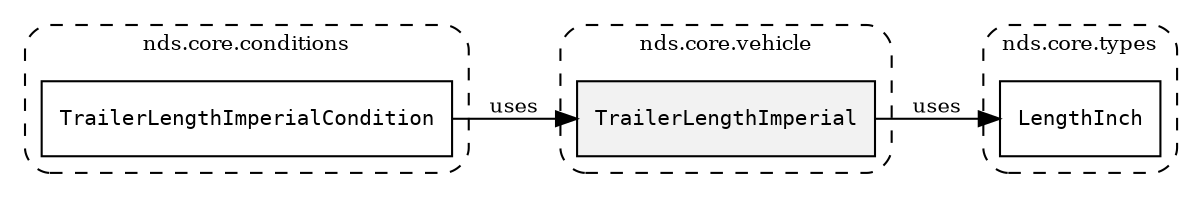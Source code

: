/**
 * This dot file creates symbol collaboration diagram for TrailerLengthImperial.
 */
digraph ZSERIO
{
    node [shape=box, fontsize=10];
    rankdir="LR";
    fontsize=10;
    tooltip="TrailerLengthImperial collaboration diagram";

    subgraph "cluster_nds.core.vehicle"
    {
        style="dashed, rounded";
        label="nds.core.vehicle";
        tooltip="Package nds.core.vehicle";
        href="../../../content/packages/nds.core.vehicle.html#Package-nds-core-vehicle";
        target="_parent";

        "TrailerLengthImperial" [style="filled", fillcolor="#0000000D", target="_parent", label=<<font face="monospace"><table align="center" border="0" cellspacing="0" cellpadding="0"><tr><td href="../../../content/packages/nds.core.vehicle.html#Subtype-TrailerLengthImperial" title="Subtype defined in nds.core.vehicle">TrailerLengthImperial</td></tr></table></font>>];
    }

    subgraph "cluster_nds.core.types"
    {
        style="dashed, rounded";
        label="nds.core.types";
        tooltip="Package nds.core.types";
        href="../../../content/packages/nds.core.types.html#Package-nds-core-types";
        target="_parent";

        "LengthInch" [target="_parent", label=<<font face="monospace"><table align="center" border="0" cellspacing="0" cellpadding="0"><tr><td href="../../../content/packages/nds.core.types.html#Subtype-LengthInch" title="Subtype defined in nds.core.types">LengthInch</td></tr></table></font>>];
    }

    subgraph "cluster_nds.core.conditions"
    {
        style="dashed, rounded";
        label="nds.core.conditions";
        tooltip="Package nds.core.conditions";
        href="../../../content/packages/nds.core.conditions.html#Package-nds-core-conditions";
        target="_parent";

        "TrailerLengthImperialCondition" [target="_parent", label=<<font face="monospace"><table align="center" border="0" cellspacing="0" cellpadding="0"><tr><td href="../../../content/packages/nds.core.conditions.html#Structure-TrailerLengthImperialCondition" title="Structure defined in nds.core.conditions">TrailerLengthImperialCondition</td></tr></table></font>>];
    }

    "TrailerLengthImperial" -> "LengthInch" [label="uses", fontsize=10];
    "TrailerLengthImperialCondition" -> "TrailerLengthImperial" [label="uses", fontsize=10];
}
